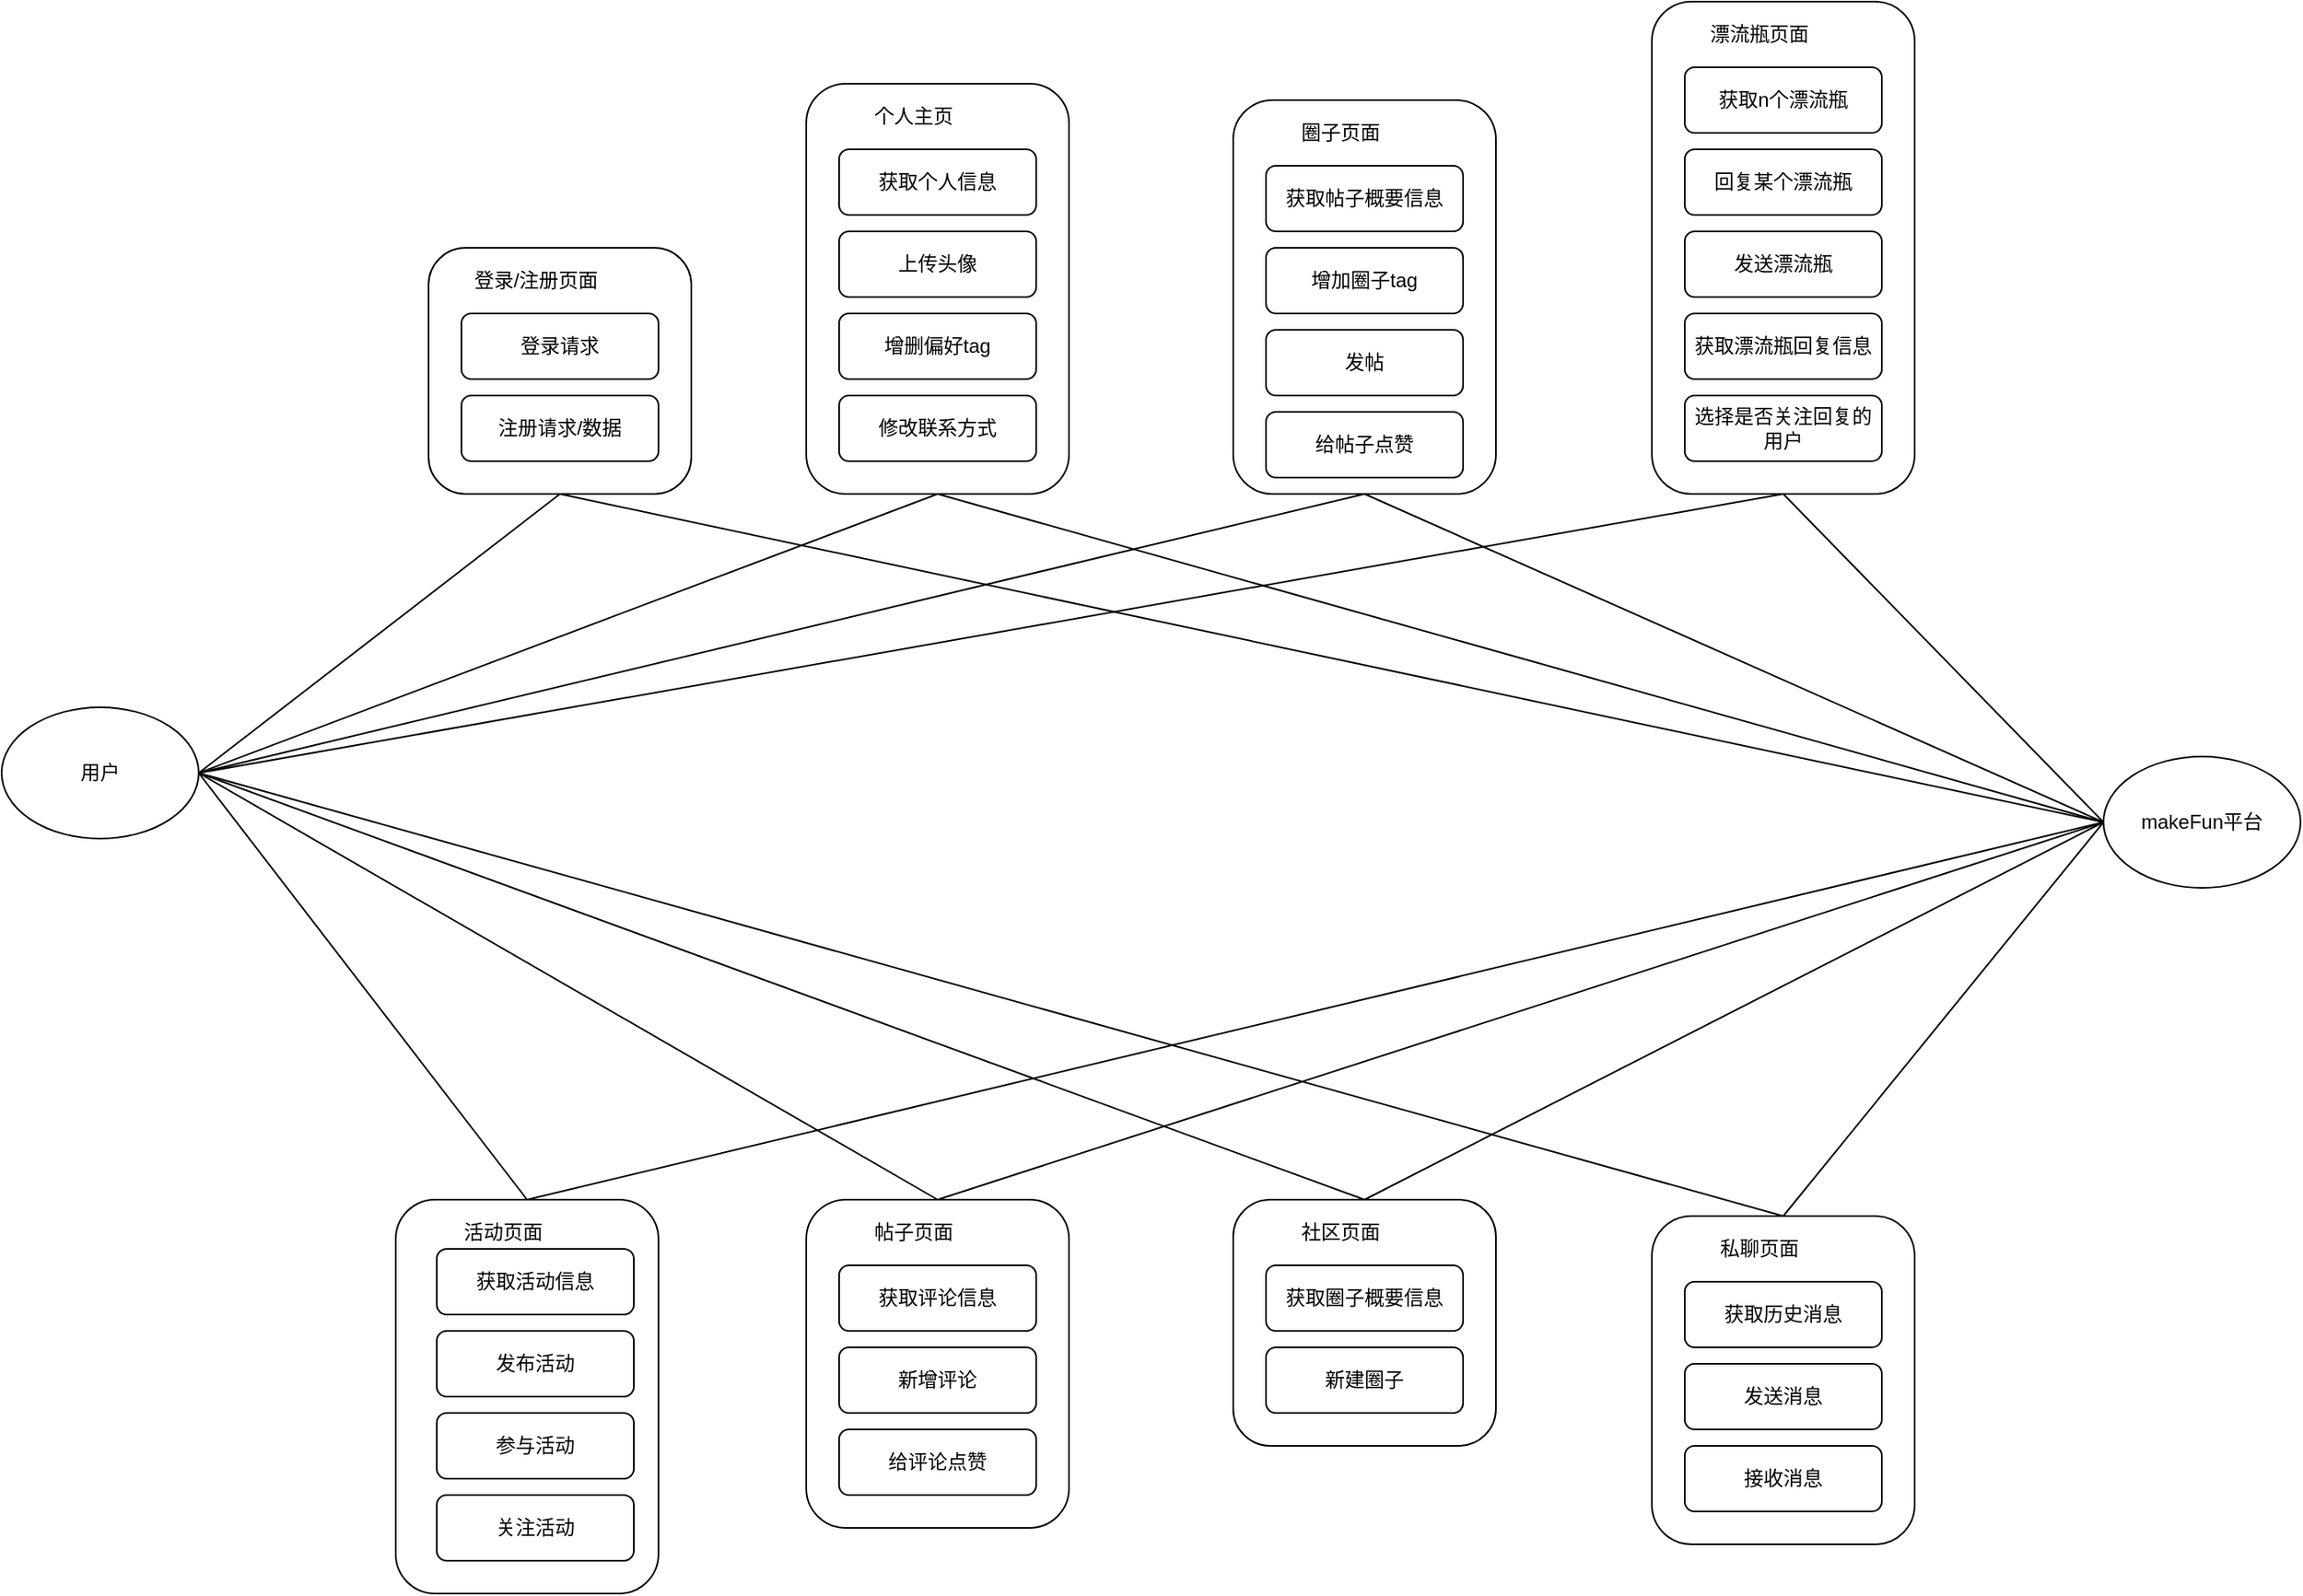 <mxfile version="16.5.1" type="device"><diagram id="HFqtqAIPE9NT0UoY-6WS" name="第 1 页"><mxGraphModel dx="1860" dy="1298" grid="1" gridSize="10" guides="1" tooltips="1" connect="1" arrows="1" fold="1" page="1" pageScale="1" pageWidth="1920" pageHeight="1200" math="0" shadow="0"><root><mxCell id="0"/><mxCell id="1" parent="0"/><mxCell id="DaA80YQzkZkMPwzmCFAe-55" style="edgeStyle=none;rounded=0;orthogonalLoop=1;jettySize=auto;html=1;exitX=1;exitY=0.5;exitDx=0;exitDy=0;entryX=0.5;entryY=0;entryDx=0;entryDy=0;endArrow=none;endFill=0;" edge="1" parent="1" source="DaA80YQzkZkMPwzmCFAe-1" target="DaA80YQzkZkMPwzmCFAe-47"><mxGeometry relative="1" as="geometry"/></mxCell><mxCell id="DaA80YQzkZkMPwzmCFAe-57" style="edgeStyle=none;rounded=0;orthogonalLoop=1;jettySize=auto;html=1;exitX=1;exitY=0.5;exitDx=0;exitDy=0;entryX=0.5;entryY=0;entryDx=0;entryDy=0;endArrow=none;endFill=0;" edge="1" parent="1" source="DaA80YQzkZkMPwzmCFAe-1" target="DaA80YQzkZkMPwzmCFAe-26"><mxGeometry relative="1" as="geometry"/></mxCell><mxCell id="DaA80YQzkZkMPwzmCFAe-59" style="edgeStyle=none;rounded=0;orthogonalLoop=1;jettySize=auto;html=1;exitX=1;exitY=0.5;exitDx=0;exitDy=0;entryX=0.5;entryY=0;entryDx=0;entryDy=0;endArrow=none;endFill=0;" edge="1" parent="1" source="DaA80YQzkZkMPwzmCFAe-1" target="DaA80YQzkZkMPwzmCFAe-14"><mxGeometry relative="1" as="geometry"/></mxCell><mxCell id="DaA80YQzkZkMPwzmCFAe-61" style="edgeStyle=none;rounded=0;orthogonalLoop=1;jettySize=auto;html=1;exitX=1;exitY=0.5;exitDx=0;exitDy=0;entryX=0.5;entryY=0;entryDx=0;entryDy=0;endArrow=none;endFill=0;" edge="1" parent="1" source="DaA80YQzkZkMPwzmCFAe-1" target="DaA80YQzkZkMPwzmCFAe-40"><mxGeometry relative="1" as="geometry"/></mxCell><mxCell id="DaA80YQzkZkMPwzmCFAe-1" value="用户" style="ellipse;whiteSpace=wrap;html=1;" vertex="1" parent="1"><mxGeometry x="250" y="490" width="120" height="80" as="geometry"/></mxCell><mxCell id="DaA80YQzkZkMPwzmCFAe-56" style="edgeStyle=none;rounded=0;orthogonalLoop=1;jettySize=auto;html=1;exitX=0;exitY=0.5;exitDx=0;exitDy=0;entryX=0.5;entryY=0;entryDx=0;entryDy=0;endArrow=none;endFill=0;" edge="1" parent="1" source="DaA80YQzkZkMPwzmCFAe-2" target="DaA80YQzkZkMPwzmCFAe-47"><mxGeometry relative="1" as="geometry"/></mxCell><mxCell id="DaA80YQzkZkMPwzmCFAe-2" value="makeFun平台" style="ellipse;whiteSpace=wrap;html=1;" vertex="1" parent="1"><mxGeometry x="1530" y="520" width="120" height="80" as="geometry"/></mxCell><mxCell id="DaA80YQzkZkMPwzmCFAe-63" style="edgeStyle=none;rounded=0;orthogonalLoop=1;jettySize=auto;html=1;exitX=0.5;exitY=1;exitDx=0;exitDy=0;endArrow=none;endFill=0;" edge="1" parent="1" source="DaA80YQzkZkMPwzmCFAe-3"><mxGeometry relative="1" as="geometry"><mxPoint x="370" y="530" as="targetPoint"/></mxGeometry></mxCell><mxCell id="DaA80YQzkZkMPwzmCFAe-64" style="edgeStyle=none;rounded=0;orthogonalLoop=1;jettySize=auto;html=1;exitX=0.5;exitY=1;exitDx=0;exitDy=0;entryX=0;entryY=0.5;entryDx=0;entryDy=0;endArrow=none;endFill=0;" edge="1" parent="1" source="DaA80YQzkZkMPwzmCFAe-3" target="DaA80YQzkZkMPwzmCFAe-2"><mxGeometry relative="1" as="geometry"/></mxCell><mxCell id="DaA80YQzkZkMPwzmCFAe-3" value="" style="rounded=1;whiteSpace=wrap;html=1;" vertex="1" parent="1"><mxGeometry x="510" y="210" width="160" height="150" as="geometry"/></mxCell><mxCell id="DaA80YQzkZkMPwzmCFAe-4" value="登录请求" style="rounded=1;whiteSpace=wrap;html=1;" vertex="1" parent="1"><mxGeometry x="530" y="250" width="120" height="40" as="geometry"/></mxCell><mxCell id="DaA80YQzkZkMPwzmCFAe-5" value="注册请求/数据" style="rounded=1;whiteSpace=wrap;html=1;" vertex="1" parent="1"><mxGeometry x="530" y="300" width="120" height="40" as="geometry"/></mxCell><mxCell id="DaA80YQzkZkMPwzmCFAe-6" value="登录/注册页面" style="text;html=1;align=center;verticalAlign=middle;resizable=0;points=[];autosize=1;strokeColor=none;fillColor=none;" vertex="1" parent="1"><mxGeometry x="530" y="220" width="90" height="20" as="geometry"/></mxCell><mxCell id="DaA80YQzkZkMPwzmCFAe-65" style="edgeStyle=none;rounded=0;orthogonalLoop=1;jettySize=auto;html=1;exitX=0.5;exitY=1;exitDx=0;exitDy=0;entryX=1;entryY=0.5;entryDx=0;entryDy=0;endArrow=none;endFill=0;" edge="1" parent="1" source="DaA80YQzkZkMPwzmCFAe-7" target="DaA80YQzkZkMPwzmCFAe-1"><mxGeometry relative="1" as="geometry"/></mxCell><mxCell id="DaA80YQzkZkMPwzmCFAe-66" style="edgeStyle=none;rounded=0;orthogonalLoop=1;jettySize=auto;html=1;exitX=0.5;exitY=1;exitDx=0;exitDy=0;entryX=0;entryY=0.5;entryDx=0;entryDy=0;endArrow=none;endFill=0;" edge="1" parent="1" source="DaA80YQzkZkMPwzmCFAe-7" target="DaA80YQzkZkMPwzmCFAe-2"><mxGeometry relative="1" as="geometry"/></mxCell><mxCell id="DaA80YQzkZkMPwzmCFAe-7" value="" style="rounded=1;whiteSpace=wrap;html=1;" vertex="1" parent="1"><mxGeometry x="740" y="110" width="160" height="250" as="geometry"/></mxCell><mxCell id="DaA80YQzkZkMPwzmCFAe-8" value="获取个人信息" style="rounded=1;whiteSpace=wrap;html=1;" vertex="1" parent="1"><mxGeometry x="760" y="150" width="120" height="40" as="geometry"/></mxCell><mxCell id="DaA80YQzkZkMPwzmCFAe-9" value="上传头像" style="rounded=1;whiteSpace=wrap;html=1;" vertex="1" parent="1"><mxGeometry x="760" y="200" width="120" height="40" as="geometry"/></mxCell><mxCell id="DaA80YQzkZkMPwzmCFAe-10" value="个人主页" style="text;html=1;align=center;verticalAlign=middle;resizable=0;points=[];autosize=1;strokeColor=none;fillColor=none;" vertex="1" parent="1"><mxGeometry x="775" y="120" width="60" height="20" as="geometry"/></mxCell><mxCell id="DaA80YQzkZkMPwzmCFAe-11" value="增删偏好tag" style="rounded=1;whiteSpace=wrap;html=1;" vertex="1" parent="1"><mxGeometry x="760" y="250" width="120" height="40" as="geometry"/></mxCell><mxCell id="DaA80YQzkZkMPwzmCFAe-13" value="修改联系方式" style="rounded=1;whiteSpace=wrap;html=1;" vertex="1" parent="1"><mxGeometry x="760" y="300" width="120" height="40" as="geometry"/></mxCell><mxCell id="DaA80YQzkZkMPwzmCFAe-60" style="edgeStyle=none;rounded=0;orthogonalLoop=1;jettySize=auto;html=1;exitX=0.5;exitY=0;exitDx=0;exitDy=0;entryX=0;entryY=0.5;entryDx=0;entryDy=0;endArrow=none;endFill=0;" edge="1" parent="1" source="DaA80YQzkZkMPwzmCFAe-14" target="DaA80YQzkZkMPwzmCFAe-2"><mxGeometry relative="1" as="geometry"/></mxCell><mxCell id="DaA80YQzkZkMPwzmCFAe-14" value="" style="rounded=1;whiteSpace=wrap;html=1;" vertex="1" parent="1"><mxGeometry x="1000" y="790" width="160" height="150" as="geometry"/></mxCell><mxCell id="DaA80YQzkZkMPwzmCFAe-15" value="获取圈子概要信息" style="rounded=1;whiteSpace=wrap;html=1;" vertex="1" parent="1"><mxGeometry x="1020" y="830" width="120" height="40" as="geometry"/></mxCell><mxCell id="DaA80YQzkZkMPwzmCFAe-17" value="社区页面" style="text;html=1;align=center;verticalAlign=middle;resizable=0;points=[];autosize=1;strokeColor=none;fillColor=none;" vertex="1" parent="1"><mxGeometry x="1035" y="800" width="60" height="20" as="geometry"/></mxCell><mxCell id="DaA80YQzkZkMPwzmCFAe-67" style="edgeStyle=none;rounded=0;orthogonalLoop=1;jettySize=auto;html=1;exitX=0.5;exitY=1;exitDx=0;exitDy=0;entryX=1;entryY=0.5;entryDx=0;entryDy=0;endArrow=none;endFill=0;" edge="1" parent="1" source="DaA80YQzkZkMPwzmCFAe-18" target="DaA80YQzkZkMPwzmCFAe-1"><mxGeometry relative="1" as="geometry"/></mxCell><mxCell id="DaA80YQzkZkMPwzmCFAe-68" style="edgeStyle=none;rounded=0;orthogonalLoop=1;jettySize=auto;html=1;exitX=0.5;exitY=1;exitDx=0;exitDy=0;entryX=0;entryY=0.5;entryDx=0;entryDy=0;endArrow=none;endFill=0;" edge="1" parent="1" source="DaA80YQzkZkMPwzmCFAe-18" target="DaA80YQzkZkMPwzmCFAe-2"><mxGeometry relative="1" as="geometry"/></mxCell><mxCell id="DaA80YQzkZkMPwzmCFAe-18" value="" style="rounded=1;whiteSpace=wrap;html=1;" vertex="1" parent="1"><mxGeometry x="1000" y="120" width="160" height="240" as="geometry"/></mxCell><mxCell id="DaA80YQzkZkMPwzmCFAe-19" value="获取帖子概要信息" style="rounded=1;whiteSpace=wrap;html=1;" vertex="1" parent="1"><mxGeometry x="1020" y="160" width="120" height="40" as="geometry"/></mxCell><mxCell id="DaA80YQzkZkMPwzmCFAe-20" value="增加圈子tag" style="rounded=1;whiteSpace=wrap;html=1;" vertex="1" parent="1"><mxGeometry x="1020" y="210" width="120" height="40" as="geometry"/></mxCell><mxCell id="DaA80YQzkZkMPwzmCFAe-21" value="圈子页面" style="text;html=1;align=center;verticalAlign=middle;resizable=0;points=[];autosize=1;strokeColor=none;fillColor=none;" vertex="1" parent="1"><mxGeometry x="1035" y="130" width="60" height="20" as="geometry"/></mxCell><mxCell id="DaA80YQzkZkMPwzmCFAe-24" value="新建圈子" style="rounded=1;whiteSpace=wrap;html=1;" vertex="1" parent="1"><mxGeometry x="1020" y="880" width="120" height="40" as="geometry"/></mxCell><mxCell id="DaA80YQzkZkMPwzmCFAe-25" value="发帖" style="rounded=1;whiteSpace=wrap;html=1;" vertex="1" parent="1"><mxGeometry x="1020" y="260" width="120" height="40" as="geometry"/></mxCell><mxCell id="DaA80YQzkZkMPwzmCFAe-58" style="edgeStyle=none;rounded=0;orthogonalLoop=1;jettySize=auto;html=1;exitX=0.5;exitY=0;exitDx=0;exitDy=0;entryX=0;entryY=0.5;entryDx=0;entryDy=0;endArrow=none;endFill=0;" edge="1" parent="1" source="DaA80YQzkZkMPwzmCFAe-26" target="DaA80YQzkZkMPwzmCFAe-2"><mxGeometry relative="1" as="geometry"/></mxCell><mxCell id="DaA80YQzkZkMPwzmCFAe-26" value="" style="rounded=1;whiteSpace=wrap;html=1;" vertex="1" parent="1"><mxGeometry x="740" y="790" width="160" height="200" as="geometry"/></mxCell><mxCell id="DaA80YQzkZkMPwzmCFAe-27" value="获取评论信息" style="rounded=1;whiteSpace=wrap;html=1;" vertex="1" parent="1"><mxGeometry x="760" y="830" width="120" height="40" as="geometry"/></mxCell><mxCell id="DaA80YQzkZkMPwzmCFAe-28" value="新增评论" style="rounded=1;whiteSpace=wrap;html=1;" vertex="1" parent="1"><mxGeometry x="760" y="880" width="120" height="40" as="geometry"/></mxCell><mxCell id="DaA80YQzkZkMPwzmCFAe-29" value="帖子页面" style="text;html=1;align=center;verticalAlign=middle;resizable=0;points=[];autosize=1;strokeColor=none;fillColor=none;" vertex="1" parent="1"><mxGeometry x="775" y="800" width="60" height="20" as="geometry"/></mxCell><mxCell id="DaA80YQzkZkMPwzmCFAe-30" value="给评论点赞" style="rounded=1;whiteSpace=wrap;html=1;" vertex="1" parent="1"><mxGeometry x="760" y="930" width="120" height="40" as="geometry"/></mxCell><mxCell id="DaA80YQzkZkMPwzmCFAe-31" value="给帖子点赞" style="rounded=1;whiteSpace=wrap;html=1;" vertex="1" parent="1"><mxGeometry x="1020" y="310" width="120" height="40" as="geometry"/></mxCell><mxCell id="DaA80YQzkZkMPwzmCFAe-69" style="edgeStyle=none;rounded=0;orthogonalLoop=1;jettySize=auto;html=1;exitX=0.5;exitY=1;exitDx=0;exitDy=0;entryX=1;entryY=0.5;entryDx=0;entryDy=0;endArrow=none;endFill=0;" edge="1" parent="1" source="DaA80YQzkZkMPwzmCFAe-32" target="DaA80YQzkZkMPwzmCFAe-1"><mxGeometry relative="1" as="geometry"/></mxCell><mxCell id="DaA80YQzkZkMPwzmCFAe-70" style="edgeStyle=none;rounded=0;orthogonalLoop=1;jettySize=auto;html=1;exitX=0.5;exitY=1;exitDx=0;exitDy=0;entryX=0;entryY=0.5;entryDx=0;entryDy=0;endArrow=none;endFill=0;" edge="1" parent="1" source="DaA80YQzkZkMPwzmCFAe-32" target="DaA80YQzkZkMPwzmCFAe-2"><mxGeometry relative="1" as="geometry"/></mxCell><mxCell id="DaA80YQzkZkMPwzmCFAe-32" value="" style="rounded=1;whiteSpace=wrap;html=1;" vertex="1" parent="1"><mxGeometry x="1255" y="60" width="160" height="300" as="geometry"/></mxCell><mxCell id="DaA80YQzkZkMPwzmCFAe-33" value="获取n个漂流瓶" style="rounded=1;whiteSpace=wrap;html=1;" vertex="1" parent="1"><mxGeometry x="1275" y="100" width="120" height="40" as="geometry"/></mxCell><mxCell id="DaA80YQzkZkMPwzmCFAe-34" value="回复某个漂流瓶" style="rounded=1;whiteSpace=wrap;html=1;" vertex="1" parent="1"><mxGeometry x="1275" y="150" width="120" height="40" as="geometry"/></mxCell><mxCell id="DaA80YQzkZkMPwzmCFAe-35" value="漂流瓶页面" style="text;html=1;align=center;verticalAlign=middle;resizable=0;points=[];autosize=1;strokeColor=none;fillColor=none;" vertex="1" parent="1"><mxGeometry x="1280" y="70" width="80" height="20" as="geometry"/></mxCell><mxCell id="DaA80YQzkZkMPwzmCFAe-36" value="发送漂流瓶" style="rounded=1;whiteSpace=wrap;html=1;" vertex="1" parent="1"><mxGeometry x="1275" y="200" width="120" height="40" as="geometry"/></mxCell><mxCell id="DaA80YQzkZkMPwzmCFAe-38" value="获取漂流瓶回复信息" style="rounded=1;whiteSpace=wrap;html=1;" vertex="1" parent="1"><mxGeometry x="1275" y="250" width="120" height="40" as="geometry"/></mxCell><mxCell id="DaA80YQzkZkMPwzmCFAe-39" value="选择是否关注回复的用户" style="rounded=1;whiteSpace=wrap;html=1;" vertex="1" parent="1"><mxGeometry x="1275" y="300" width="120" height="40" as="geometry"/></mxCell><mxCell id="DaA80YQzkZkMPwzmCFAe-62" style="edgeStyle=none;rounded=0;orthogonalLoop=1;jettySize=auto;html=1;exitX=0.5;exitY=0;exitDx=0;exitDy=0;entryX=0;entryY=0.5;entryDx=0;entryDy=0;endArrow=none;endFill=0;" edge="1" parent="1" source="DaA80YQzkZkMPwzmCFAe-40" target="DaA80YQzkZkMPwzmCFAe-2"><mxGeometry relative="1" as="geometry"/></mxCell><mxCell id="DaA80YQzkZkMPwzmCFAe-40" value="" style="rounded=1;whiteSpace=wrap;html=1;" vertex="1" parent="1"><mxGeometry x="1255" y="800" width="160" height="200" as="geometry"/></mxCell><mxCell id="DaA80YQzkZkMPwzmCFAe-41" value="获取历史消息" style="rounded=1;whiteSpace=wrap;html=1;" vertex="1" parent="1"><mxGeometry x="1275" y="840" width="120" height="40" as="geometry"/></mxCell><mxCell id="DaA80YQzkZkMPwzmCFAe-42" value="发送消息" style="rounded=1;whiteSpace=wrap;html=1;" vertex="1" parent="1"><mxGeometry x="1275" y="890" width="120" height="40" as="geometry"/></mxCell><mxCell id="DaA80YQzkZkMPwzmCFAe-43" value="私聊页面" style="text;html=1;align=center;verticalAlign=middle;resizable=0;points=[];autosize=1;strokeColor=none;fillColor=none;" vertex="1" parent="1"><mxGeometry x="1290" y="810" width="60" height="20" as="geometry"/></mxCell><mxCell id="DaA80YQzkZkMPwzmCFAe-44" value="接收消息" style="rounded=1;whiteSpace=wrap;html=1;" vertex="1" parent="1"><mxGeometry x="1275" y="940" width="120" height="40" as="geometry"/></mxCell><mxCell id="DaA80YQzkZkMPwzmCFAe-47" value="" style="rounded=1;whiteSpace=wrap;html=1;" vertex="1" parent="1"><mxGeometry x="490" y="790" width="160" height="240" as="geometry"/></mxCell><mxCell id="DaA80YQzkZkMPwzmCFAe-48" value="获取活动信息" style="rounded=1;whiteSpace=wrap;html=1;" vertex="1" parent="1"><mxGeometry x="515" y="820" width="120" height="40" as="geometry"/></mxCell><mxCell id="DaA80YQzkZkMPwzmCFAe-49" value="发布活动" style="rounded=1;whiteSpace=wrap;html=1;" vertex="1" parent="1"><mxGeometry x="515" y="870" width="120" height="40" as="geometry"/></mxCell><mxCell id="DaA80YQzkZkMPwzmCFAe-50" value="活动页面" style="text;html=1;align=center;verticalAlign=middle;resizable=0;points=[];autosize=1;strokeColor=none;fillColor=none;" vertex="1" parent="1"><mxGeometry x="525" y="800" width="60" height="20" as="geometry"/></mxCell><mxCell id="DaA80YQzkZkMPwzmCFAe-51" value="参与活动" style="rounded=1;whiteSpace=wrap;html=1;" vertex="1" parent="1"><mxGeometry x="515" y="920" width="120" height="40" as="geometry"/></mxCell><mxCell id="DaA80YQzkZkMPwzmCFAe-52" value="关注活动" style="rounded=1;whiteSpace=wrap;html=1;" vertex="1" parent="1"><mxGeometry x="515" y="970" width="120" height="40" as="geometry"/></mxCell></root></mxGraphModel></diagram></mxfile>